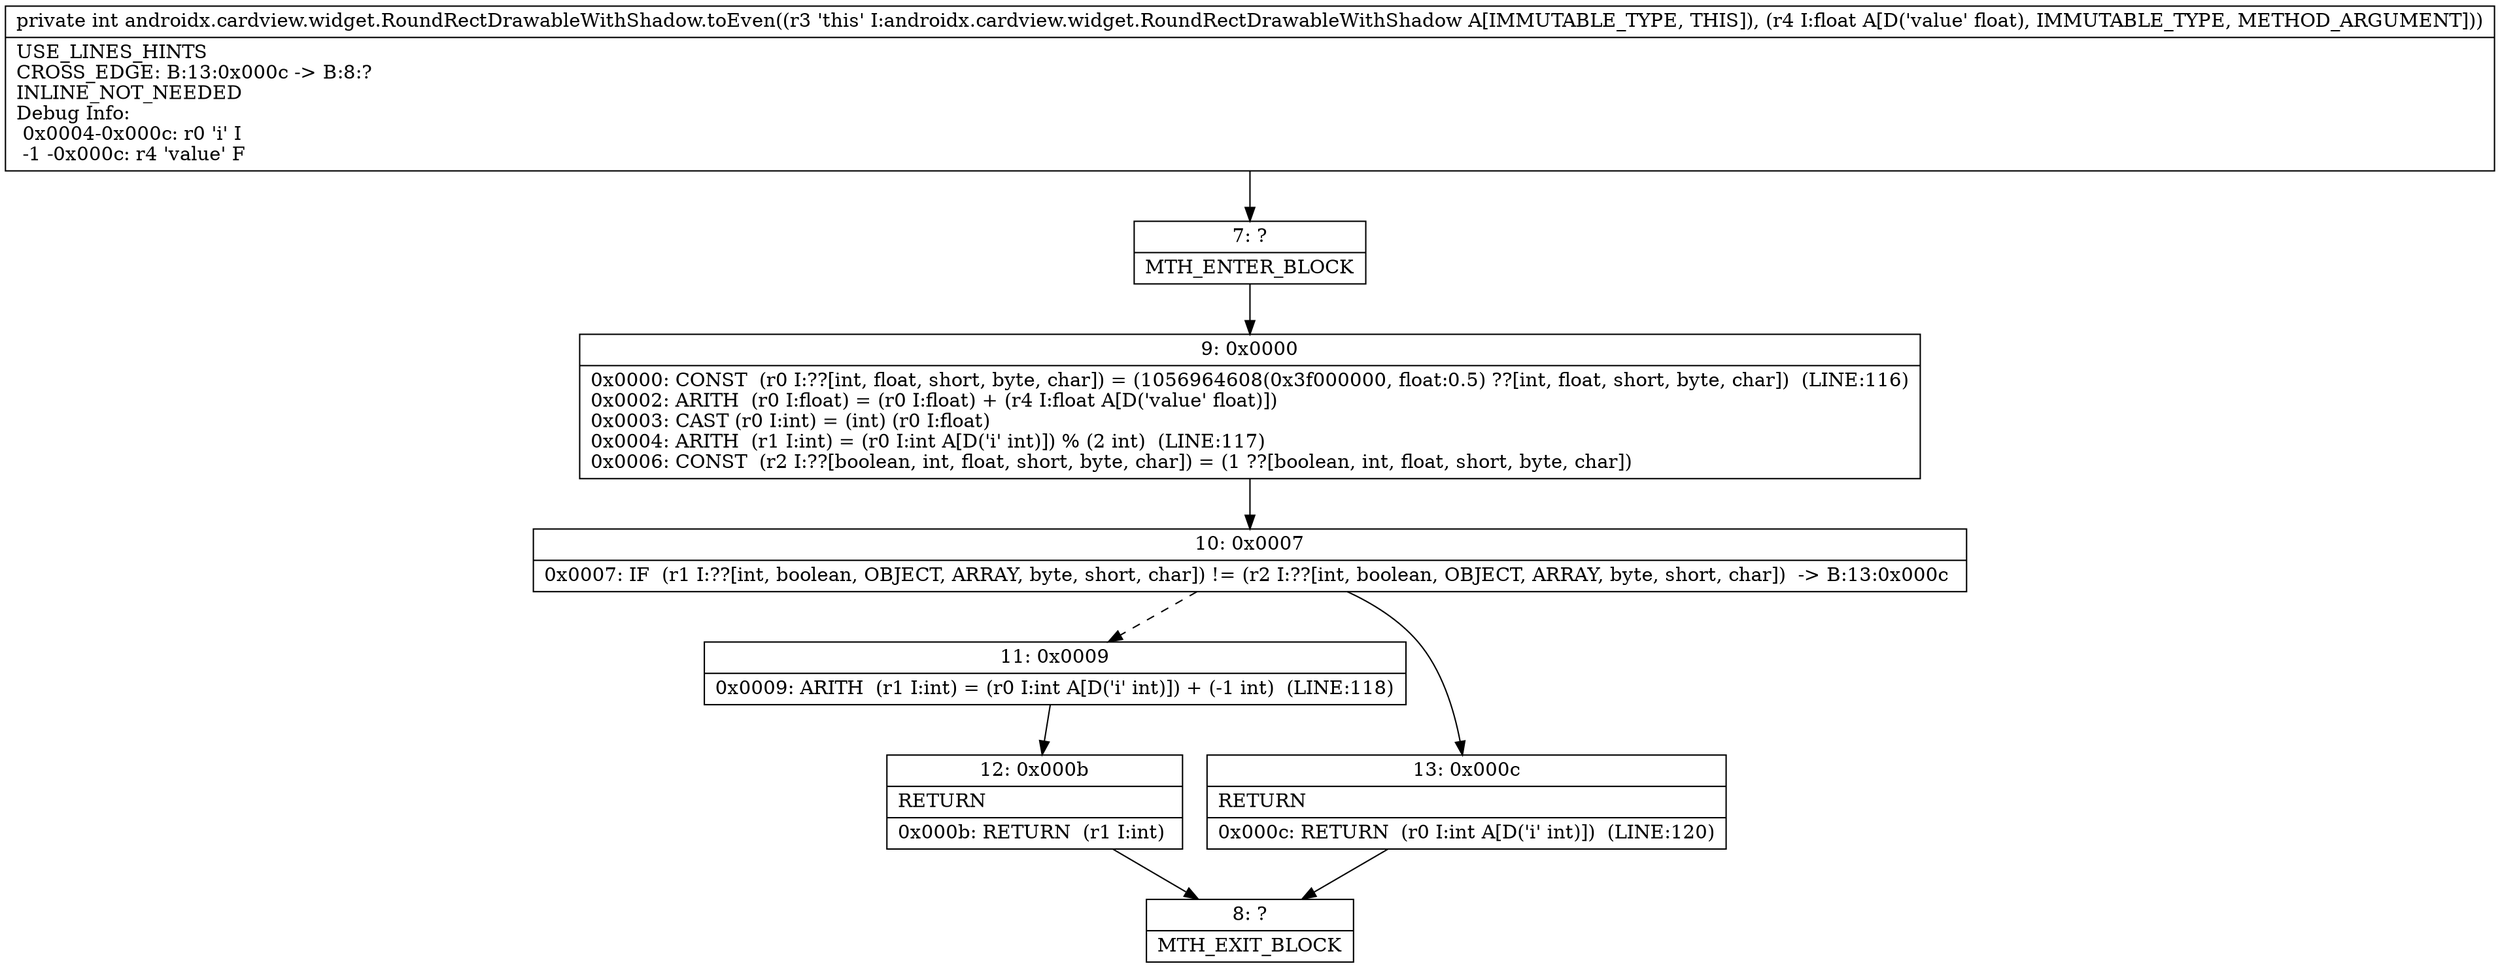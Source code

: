 digraph "CFG forandroidx.cardview.widget.RoundRectDrawableWithShadow.toEven(F)I" {
Node_7 [shape=record,label="{7\:\ ?|MTH_ENTER_BLOCK\l}"];
Node_9 [shape=record,label="{9\:\ 0x0000|0x0000: CONST  (r0 I:??[int, float, short, byte, char]) = (1056964608(0x3f000000, float:0.5) ??[int, float, short, byte, char])  (LINE:116)\l0x0002: ARITH  (r0 I:float) = (r0 I:float) + (r4 I:float A[D('value' float)]) \l0x0003: CAST (r0 I:int) = (int) (r0 I:float) \l0x0004: ARITH  (r1 I:int) = (r0 I:int A[D('i' int)]) % (2 int)  (LINE:117)\l0x0006: CONST  (r2 I:??[boolean, int, float, short, byte, char]) = (1 ??[boolean, int, float, short, byte, char]) \l}"];
Node_10 [shape=record,label="{10\:\ 0x0007|0x0007: IF  (r1 I:??[int, boolean, OBJECT, ARRAY, byte, short, char]) != (r2 I:??[int, boolean, OBJECT, ARRAY, byte, short, char])  \-\> B:13:0x000c \l}"];
Node_11 [shape=record,label="{11\:\ 0x0009|0x0009: ARITH  (r1 I:int) = (r0 I:int A[D('i' int)]) + (\-1 int)  (LINE:118)\l}"];
Node_12 [shape=record,label="{12\:\ 0x000b|RETURN\l|0x000b: RETURN  (r1 I:int) \l}"];
Node_8 [shape=record,label="{8\:\ ?|MTH_EXIT_BLOCK\l}"];
Node_13 [shape=record,label="{13\:\ 0x000c|RETURN\l|0x000c: RETURN  (r0 I:int A[D('i' int)])  (LINE:120)\l}"];
MethodNode[shape=record,label="{private int androidx.cardview.widget.RoundRectDrawableWithShadow.toEven((r3 'this' I:androidx.cardview.widget.RoundRectDrawableWithShadow A[IMMUTABLE_TYPE, THIS]), (r4 I:float A[D('value' float), IMMUTABLE_TYPE, METHOD_ARGUMENT]))  | USE_LINES_HINTS\lCROSS_EDGE: B:13:0x000c \-\> B:8:?\lINLINE_NOT_NEEDED\lDebug Info:\l  0x0004\-0x000c: r0 'i' I\l  \-1 \-0x000c: r4 'value' F\l}"];
MethodNode -> Node_7;Node_7 -> Node_9;
Node_9 -> Node_10;
Node_10 -> Node_11[style=dashed];
Node_10 -> Node_13;
Node_11 -> Node_12;
Node_12 -> Node_8;
Node_13 -> Node_8;
}

